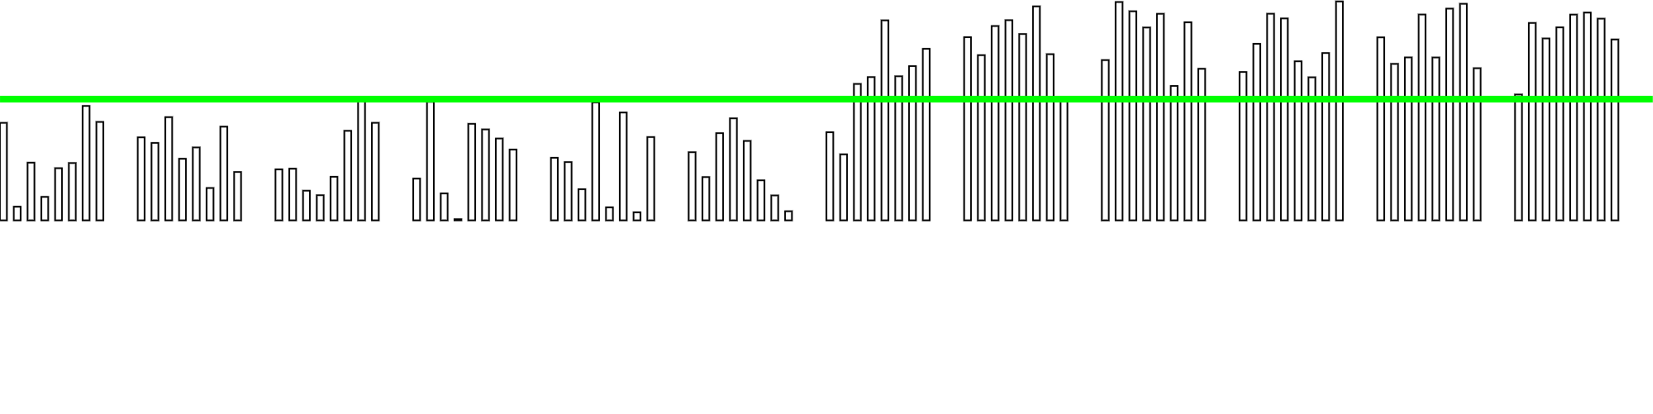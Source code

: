 <?xml version="1.0"?>
<!DOCTYPE ipe SYSTEM "ipe.dtd">
<ipe version="70212" creator="Ipe 7.2.12">
<info created="D:20191006124411" modified="D:20191006124411"/>
<bitmap id="1" width="2000" height="500" BitsPerComponent="8" ColorSpace="DeviceRGB" Filter="FlateDecode" length="12880" encoding="base64">
eNrt3V/ov+89B/BvisIJNZLyp6G1llniQNJMSG014hulOaAdIGtKJkUomZQ14WBxYCn6Equt
hDZLcsDBTGstrFASK05GUbp97JNvn+/u932//32u6/3683h0H/20y/t7Xff9vK7r+dt+v2UB
AAAAgCLed4wpAgAAAACe+5Fdz549M0W0dff+P9lligAAAACA5/brRH07nd337a85RN8OAAAA
AHyS+9rwF1aePn2qb6e5+7797lvY+nBMUfwV/NVdpggAAACAR7RVG+rbQd9eYwX9E4EAAAAA
mEPfDlv07WVW8PtXrCAAAADAif7gGFP0nL4dtujbrSAAAAAA/h2g587V+q/r20FbawUBAAAA
uC9SvuUQHfLBuVr/dX07aGutIAAAAAA6ZHMF19PWRvOmXeu8soIAAAAA19Mhmyu4nrY2Zl6d
/s8Ks4IAAAAA19Mhmyu4nrY2Zl69fWUrr6wgAAAAwPV0yOPm6u6v/NYuU0oZ2toCeWUFAQAA
AK6kbx83V/f91Q5TShna2hp5ZQUBAAAArqFvHzdXz/ur71rRX1GMtrZMXlnBvN/gV+8yRQAA
ADCBvn3cXM3pr37vGAs3068fU/UPrq2VV0T4Bv0vqgAAAOC29O3j5mpOf7VfsFjBye5fhi0H
X4YatLVnzdXbdxXOK073O8dsreBfrFhBAAAAmEbfPm6uZvbt33aIFZzv/mX43kP07Tycq9H/
PWR9e40d5/S/l2oFAQAAIM6Nfv3X9e3Xz9XMvt0KBnHBy1CDru+CuXrTir6dT5r27zjECgIA
AEDwG/36r2trr58rfXtD+vahb7u5yp5XWEEAAABwo+eyudK3N6RvH/q2m6vseYUVBAAAADd6
LpsrfXtDF7wMr9uVZQV1fdHmSltrxzk61K8cYxUAAABg9I3eXJ0+V/r2hi5+GU7/tyLGpK2N
Nlf6djvOiUNtKfy/xwEAALj4Rv+bu0xR/BV8066b3Og707dz1MUvw7tXcq2gtjbaXOnb7Tgn
DvUDh+jbAQAAtm70O0yRFVy0tSPnSt/e0KNXYfr2qtmub+fmK9j23zcBAABw5Y3+u1fcnXOt
4NtXtLU30bZv/+djvBsjXgZ9e/lsD5UMVrDhjqNvBwAACHijJ/sK6tvHzVWZFfTP+D13rvTt
dpx02d55Bd93TNUdR98OAAAQ8EZP9hXUt4+bq2J9++cdopMZ9zLo22V7vbyKnO3R/p3F+nYA
AICeN3qyr6C+fdxcFevbdTKD5krfLtsjJIO+/TWH6NsBAABwd7aCQ2/0nenbT/8DtqVvt+Mk
zXZ9e7RvUN8OAADQ80bP6X5yV+G2tgx9++l/wLb07XacIHOlb8++D+rbAQAAet7oOffufPo/
IVbfHnMFT58rfXtD+nY7TpC50rdn3wf17QAAAD1v9Jx7d/7plfJtbbEVPH2uLms/XrftVm2t
TmboXOnb7c4Rsl3fPjpFX7JtdEmubwcAAEh0o2fcjV7f3nAF74faom+PT99uxwkyV/r2UPvg
hGzXtwMAANS40TPuRq9vb7iCz4d694tu29bqZIbOlb7d7hwh2/Xtc1L0Yy+aU5Lr2wEAABLd
6Bl3o9e3N1zBmG2tTmboXOnb7c4Rsl3fHi1F9e0AAAA9b/SMu9Hr2xuuoL49O327HSfIXOnb
Q+2D+nYAAAA3em5+o9e3N1xBfXt2+nY7TpC50reH2gf17QAAAG703PxGr29vuIL69uz07Xac
IHOlbw+1D+rbAQAA3Oi5+Y1e395wBfXt2enb7ThB5krfHmof1LcDAAC40XPzG/1ld+dXbSvc
9VVaQX17avp2O06QudK3j5urmMmgbwcAAKhxo2fcjf7iu/MWfXuWFdS356Vvt+MEmSt9+7i5
ipkM+nYAAIAaN3rG3eivuTt/4EXlu756KzhuqAvoZIbOlb7d7jxirvTt4+YqZjLo2wEAAGrc
6Gv4+DE3udGXaWvL0Lef/qva0rfbcYLMlb593FzFTAZ9OwAAQI0bfaW52nGTG72+PRp9++m/
qi19e6gd5+5XfcWuwnOlbx83VzGTQd8OAABQ40Zfaa4+8xB9u9fDCupkhs6Vvn30rxr991Jj
zpW+fehcvXVX9m1CtgMAANzwRm+uht7o9e2h6NtP/1Vt6dtD7TjPf9VfrejbnRmunKuz/j5O
mb79z46xCwAAAIXp26PNlb49O3376b+qLX17qB2n86/St0+Yq7eslO/b9/9GgzMDAABQm749
2lzp27PTt5/+q9rSt4facfTtQ19R2d52qK89xJkBAAAoT98eba707dnp20//VW3p20PtOPr2
oa+obDeUMwMAANCKvj3aXLk7Z6dvP/1XtaVvD7Xj6NuHvqKy3VDODAAAQCv69mhz5e6cnb79
9F/Vlr491I6jbx/6isp2QzkzAAAArejbo82Vu3N2+vbTf1WZZPj0Xb7B4DuOvn3oKyrbDeXM
AAAAtKJvjzZX7s7Z6dtP/1WVkmGHbzD4jqNvH/qKynZDOTMAAACt6NujzZW7c3b69tN/VbFk
+M8V32CKHUffPvQVle2GcmYAAABa0bdHmyt35+z07af/qrbJoG8PtePo24e+orLdUM4MAABA
K/r2aHPl7pydvv30X9U2GfTtoXYcffvQV1S2G8qZAQAAaEXfHm2u3J2z07ef/qvaJoO+PdSO
o28f+orKdkM5MwAAAK2E7Rk+d1fhuXJ3zk7ffvqvapui+vZoO46+fdwrKtsN5cwAAAC0Erln
2FF4rtyds9O3n/6r2qaovj3gjqNvH/SKynZDOTMAAACtBO8Z/mVF++HuHJy+/fRf1TZF9e0x
d5yGv0rf3i3b5RUAAICeoduvcnfOTt9++q9qm6L6djtOnx1HthvKmQEAAGhF+xHtV7k7Z6dv
P/1XtU1Rfbsdp8+OI9sN5cwAAAC0ov2I9qvcnbPTt5/+q9qmaJlv8Mt3ZWlr7ThDX1HZbihn
BgAAoBXtR7RfVeYa/ku7Cn9T+vbTf1XbFC3TX+3/i6317XYc2a5vj5NXAAAAeoYCv+oPj6l9
Dd9R+JvSt5/+q9qmaLG+/a9XcrW1+vahr6hsN1SQvAIAANAzFPhV91fLLR2u4T+0opOp2n7o
27OvYMy33Y4z9Ffp27tlu74dAABAz5D6V91fLb/5ENfwqvTtp/+qtimqb7fjBPlVsr1btuvb
AQAA9Aypf5VreKgVnEPffvqvapui+vaGO86P73qUufrFY2S7bNe3AwAA1OgZ2v4q1/BQKziH
vv30X9U2RfXtDXecCf9u2Zj/BDPZbqggeQUAAFCpZ2j7q1zDQ63gHPr2039V2xTVtzfcce6H
+tmVR38ZfvgQ2S7b5RUAAEClnqHtr3IND7WCF3jXMdqPa35V2xTVtzfccWR7djb67HkFAABQ
qWdo+6tcw0Ot4AVi/vMZ9O3ZU1Tf3nDHke3Z2eiz5xUAAEClnqHtr3IND7WCF7j/A77+EO3H
9b+qbYrOeRletutR/uz69lBzJduHstGH2nEAAADC0rcP/VWu4aFW8ALaj6Fz1TZFp70MOx7l
z65vDzVXsn0oG32oHQcAACAsffvQX+UaHmoFL6D9GDpXbVN05svwkRV9+01+lWzPzkYfascB
AAAIS98+9Fe5hodawQtoP4bOVdsULfMNtu3bv/MY2V6PjT7UjgMAABCWvn3or3IND7WCF9B+
DJ2rtimqb6+R7Q3/Tcr6dttEkB0HAAAgrDl35/84JsWN3t156FAxaT+GzlXbFNW318j23z5E
tldlow+14wAAAIQ1s5PZUr6TcQ0PsoIX0H4Mnau2Kapvl+2yPR0vQ6gdBwAAIKyZncxnHKKT
MVRk2o+hc9U2RfXtsl22p+NlCLXjAAAAhKWTGTpXruGhVvAC2o+hc9U2RfXtsr3PUG87JsuX
7mUIteMAAACEpZMZOleu4aFW8ALaj6Fz9epdWToZfbtsN9TyqP9u2Zi8DKF2HAAAgLB0MkPn
yjU81ApeQPsxYa5O/zc7lElRfbts7zbUmw/RtxsKAACgHp3M0LlyDQ+1ghfQfkyYq/ev5Opk
9O2y3VCPO1RMVjDUjgMAABCWTmboXLmGh1rBC2g/Qs1VmRTVt8t2Q+nbDQUAAFCSTmboXLmG
h1rBC2g/Qs3VHF+0yzco22W7vt0KLvp2AACAx+sZYt5SY86Va3ioFbyA9iPUXM1x7j9VXt8u
2w216NutYPhsBwAACNszxLylxpwr1/BQK3gB7UeouZrj/lf9/YpvULZLBn27Fcyb7QAAAGF7
hpi31Jhz5RoeagUvoP0INVdz+AZlu5dB324F62U7AABA2J4h5i015ly5hodawQtoP0LN1Ry+
QdnuZdC3W8F62Q4AABC5Z/jWbYXbWnfn7Ct4Ae1HqLmawzcYaq5ke8OhYrKC2bMdAADgMq/d
9YjXpS36dnfnRd+ub8/cybT9Bt92jGyXDPp2K5g32wEAAK65D2553OvS77+ofFvr7px9BS+g
/Qg1VzNTtO3L4O+lehkWfbtkqJjtAAAA19wH37OirdXJWMELaD9CzdXMFG37Mrz5ENkuGWYO
Ffl8ZQXzZjsAAID7oE7GCt6c9iPUXElRySDbF32785UdBwAAwH1QJ2OoACt4Ae1HqLmSopJB
ti/6ducrOw4AAID7oE7GUAFW8ALaj1BzJUUlg2xf9O3OV3YcAAAA90GdjKECrOAFtB+h5kqK
SgbZvujbna/sOAAAAO6DOhlDBVjBC2g/Qs2VFJUMsn3Rtztf2XEAAAAu9bZjXOJ0MlZwKO1H
qLmaw+cs2027vt0K1st2AACA5xeTLS5xOhkrOOcb1H4Emas5fM6y3bTr261gvWwHAAB4fjF5
8yEucToZKzjtG2y4gv99TOFOxucs2027vt0K1st2AAAAlzidjBX0Dd52qB2FOxmfs2w37fp2
K1gv2wEAAFzidDJW0Dd426E+9RB9u89ZtlvBoUPFZAWzZzsAAIBLnE7GCvoGDTWfaZftpl3f
bgXrZTsAAIBLnE7GCvoGDTWfaZftpl3fbgXrZTsAAIBLnE7GCvoGDTWfaZftpl3fbgXrZTsA
AIBLnE7GCvoGDTWfaZftpl3fbgXrZTsAAIBLnE7GCvoGDTWfaZftpl3fbgXrZTsAAIBLnE7G
CvoGDTWfaZftpl3fbgXrZTsAAIBLnE7GCvoGDTWfaZftpl3fbgXrZTsAAIBLnE7GCvoGDTWf
aZftpl3fbgXrZTsAAIBLnE7GCvoGDTWfaZftpr183/49x1jBetkOAADgEqeTsYK+QUPNZ9pl
u2kv37ff/6otVrBktgMAALjE6WSsoG/QUPOZdtlu2pv07b9xiBWsmu3/98PufprH4/F4PB6P
x+PxeDwej8fj8Xg8Ho/H4/F4PB6Px+PxeDwej8fj8Xg8Ho/H4/F4PB6Px+PxeDwej8fj8Xg8
Ho/H4/F4PB6Px+PxeDwej8fj8Xg8Ho/H4/F4PB6Px+PxeDwej8fj8Xg8Ho/H4/F4PB6Px+Px
eDwej8fj8Xg8Ho/H4/F4PB6Px+PxeDwej8fj8Xg8Ho/H4/F4PB6Px+PxeDwej8fz/88CwCc8
ffr0yZMnz549+6S/fvdX7v763f+16h/8+R/wvStPPsG7wcXv1Rcf4r2CMvvg1udcfqiZu7Np
DzKUb7DbUHOYdtlu2mW7FayX7QAE351jnvrAewX2QZ2MTkYn4xvUyVzJtMt20y7brWC9bAcg
+O4c89QH3iuwD+pkdDI6Gd+gTuZKpl22m3bZbgXrZTun+7pdVhB69gw16EXxXgEucToZQ+lk
DDWfaZftpl22W8F62c65++AWKwg9e4Ya9KJ4rwCXOJ2MoXQyhrpVz2DaZbsVlO1WcNG3t3S/
gn+6YgWhc89Qg14U7xXgEqeTMZROxlC36hlMu2y3grLdCi769pasIOgZqv7B9aJ4rwCXOJ2M
oXQyhorfM1hB2W4o2W6o+NnOuH0Q6NAz1KAXxXsFuMTpZAylkzFU/J7BCsp2Q8l2Q8XPdsbt
g0CHnqEGvSjeK8AlTidjKJ2MoeL3DFZQthtKthsqfrYzbh8EOvQMNehF8V4BLnE6GUPpZAwV
v2ewgrLdULLdUPGznXH7INChZ6hBL4r3CnCJ08kYSidjqPg9gxWU7YaS7YaKn+2M2weBDj1D
DXpR8r5XL91ldwb3QZ2MoXQyhop8ozftst20y3YrWC/bGbcPAh16hhr07eR9r57ssjuD+6BO
xlA6GUNFvtGbdtlu2mW7FayX7YzbB4EOPUMN+nbyvlf3Q310xe4M7oM6GUPpZAwV/0Zv2mW7
aZftVrBetjNuHwQ69Aw16NvJ+17ZncF9UCdjBXUyhsrbyZh22W7aZbsVrJftuNEDwXfnmKc+
CPJe2Z3BfVAnYwV1MobK28mYdtlu2mW7FayX7bjRj/BHx5giyvQMNejbyfte2Z3BfVAnYwV1
MobK28mYdtlu2mW7FayX7bjRj5sr//Y6OvQMNejbyfte2Z3BfVAnYwV1MobK28mYdtlu2mW7
FayX7bjRj5urbzrEXFGsZ6hB307e98ruHC1FX7mtcIp23gd1MjoZnYxvUCcz8yRjBWW7oWS7
odwHK7GC5go9Q9U/uL6dvO+VHSdgim7Rt5fcB3UyOhmdjG9QJzPzJGMFZbuhZLuh3AcrsYLm
Cj1D1T+4vp2875UdJ2aKfvBF5VO08z6ok9HJ6GR8gzqZmScZKyjbDSXbDeU+WIkVNFfoGar+
wfXt5H2v7DhSFPdBnYwV1MkYKm8nY9plu2mX7VawXrYzdB986y5zBZqiIPTt5H2v7DhSFPdB
nYwV1MkYKm8nY9plu2mX7VawXrbfeec2t9TrX4Yd5goK9Azv2JXlbde3k/e9suNkT1Gyr6BO
Riejk/EN6mTm9wxWULYbSrYbKvh9cKcQdkt9lJfhLSv6dq8TxXqG7Cka8yz6oWO8sd4rO06B
FKXGPqiT0cnoZHyDOpnJPYOhZLuhZLuhlth9+xtW3FKrZnvMuYLsPcMbV3K97ZHPoj3/V0I1
6NulaJA7Du6DOhlD6WQMtejbDSXbDSXbDTU33t1Sg+yDbecK+vQMMUU+i77iEH2798qOUyZF
6bYP6mR0MjoZ36BOxrTLdtMu262gvp1K2R5zrqBPzxBTmbMoDd8rO072FKXbPqiT0cnoZHyD
OhnTLttNu2y3gvp2KmV7zLkK2xR9wy4fhZ5h0bf3+1VEW0F9e/YUpds+qJPRyehkfIM6GdMu
2027bLeC+nYqZXvMuYrcFPlnR+sZFn27vp3AK6hvz56idNsHdTI6GZ2Mb1AnY9plu2mX7VZQ
306lbI85V8Gboveu6Pr0DFXf9uxnURq+V/r27ClKt31QJ6OT0cn4BnUypl22m3bZbgX17VTK
9phz1bkpolvP4G0f+qvecYyXvN57pW/PnqJ02wd1MjoZnYxvUCdj2mW7aZftVlDfTqVsjzlX
nZsiuvUM3vYJZ9Etur6S75W+PXuK0m0f1MnoZHQyvkGdjGmX7aZdtltBfTuVsj3mXHVuihi6
gq/fVTvbC7ztF0/7Gw/R9VV9r/TtoejbG66gTkYno5PxDepkgvcMhpLthpLthrpJvLulBtkH
285V56aI0St41r/xVt/e8CxK9vdK3x6Kb3Cojx/jPqiTsYI6GUPp2w0l2w0l2w216Nvz0Ld3
az/07WW6vnet6NudRSnzXunbQ/ENTjhfbXmUt90lTidjKJ2Moer1DIaS7YaS7Ya6Sby7pQbZ
B9vOVeemiG4nGW97tBUk+3ulbx+6gl+4yzd4k/PVZx6ib9fJWEGdjKGSnttNu2w37bLdCpbs
ZNxS4+yDbedKA0mfk4y3PdoKkv290rePXsHR/1QuQr3tLnE6GUPpZAxVr2cwlGw3lGw31E3i
3S01yD7oPqiBpPxJxtsebQXJ/l7p2yes4D+s+Aarnq9c4nQyhtLJGKpez2Ao2W4o2W6om8S7
W2qQfdB9UANJ+ZOMtz3aCpL9vdK3+wadRfXtOhkrqJMxVN5zu2mX7aZdtlvBkp2MW2qcfdB9
sGFTRLeTjLdd1+cbXLL17X95jBX0DZY5X7nE6WQMpZMxVL2ewVCy3VCy3VA3iffsTVGZfXBO
tr9iV5b7YNsGkuwnGW+7rs83uGTr2++H2lL4vfINZj+Lug/qZAylkzFU/HO7aZftpl22W8GS
nYy+Pc4+OC3bz/p3n8W8D7ZtIMl+kvG2R1vBX9tlH4z/Xk1rIL/qEH17ijtO27Oo+6BOxlA6
GUPFP7ebdtlu2mW7FSzZyejb4+yDM7P9Qyv69hQrSPaTjLc95gpusQ/Gf69iNpBStNtcxTyL
ug/qZAylkzFU/HO7aZftpl22W8GSnYy+Pc4+qP3QQFL+JONtj7mC37diH7TjBD+3l/kGyf62
62R0MjoZnYxOJnjPYCjZbijZbqibxHv2pqjMPqj90EBS/iTjbbeCvsFF3y5FH/i5Xb7B+G+7
TkYno5PRyehkgvcMhpLthpLthrpJvOsZguyD2g8NJOVPMt52K+gbXPTtUnQ1lH+mU963XSej
k9HJ6GR0MsF7BkPJdkPJdkPdJN71DEH2wZjZ/rFjNJBoirztVpBbvVf69hrf4I+t+AazvO06
GZ2MTkYno5MJ3jMYSrYbSrYb6ibxrmcIsg9GzvYtGkg0Rd52K8gN3yt9u2/QWVTf7txuBXUy
hsq745h22W7aZbsVLHmbcMeJsw9GzvaXHKKBRFPkbbeC3Pa90rf7Bp1F9e3O7VZQJ2OovDuO
aZftpl22W8GStwl3nDj7oLuzBhJvu7fdCnb+Bss0kFLUNxjhLOo+6NxuKJ2MoeLvOKZdtpt2
2W4FS94m3HHi7IPuzhpIvO3edivY+Rss00BKUd9ghLOo+6Bzu6F0MoaKv+OYdtlu2mW7FSx5
m3DHibMPujtrIPG2e9utYOdvsEwDKUV9gxHOou6Dzu2G0skYKv6OY9plu2mX7Vaw5G3CHSfO
PujufLofPKZqA4mmKMhcWUGCvFf6dt+gs6i+3bndCupkDJV3xzHtst20y3YrWPI24Y4TZx90
dz43r7Y8Sorq2zVFfZoieWUfzPte6dt9g86i+nbndiuokzFU3h3HtMt20y7brWDJ24Q7Tpx9
0N353Lz65UP07cj2Gm97zBX8n2N8epPfK327FHUW1bc7t1tBnYyh8u44pl22m3bZbgVL3ibc
ceLsg+7OodoPfbumqE9TJK/OHWqHT2/ye6Vvl6LOovp253YrqJMxVN4dx7TLdtMu261gyduE
O06cfdDdOVT7oW/XFPVpiuTVuUN9yiGS4Sbvlb5dijqL6tud262gTsZQeXcc0y7bTbtst4Il
bxPuOHH2QXfnUO2Hvl1T1KcpklfZs73ze6Vvl6LOovp253YrqJMxVN4dx7TLdtMu261gyduE
O06cfdDdOVT7oVXTFPVpiuRV9mzv/F617dvv/v++atut9kF9e6izqPugc7uhdDKGir/jmHbZ
btpluxUseZtwx4mzD2ogQ7UfWrWGXZ++XV4lzfbO71Xnvn3n3yOgb3cWdR90bjeUTsZQKXYc
0y7bTbtst4IlbxPuOHH2QQ1kqPZDq9aw69O3y6uk2d75vWret9/9hg+86Lb7oL491Fn0/ce4
edkHDaWTMdSibzeUbJftsl22j4l3d5wg+6AGMlT7oVVr2PXp2+VV0mzv/F7p20Ptg/r2gGfR
HW5e9kFD6WQMtejbDSXbZbtsl+1j4t0dJ8g+qIHM3jOQvevTt8urpNne+b3St4faB/XtAc+i
rz7Ezcs+aCidjKGC7DimXbabdtluBUveJtxx4uyDGsjsPQPZuz59u7xKmu2d3yt9e6h9UN+u
k9HJ2Ad1MjoZnYxsl+2yXbabdrcJd5w4+6AGMnvPQPauT98ur5Jm+78fU/i90reH2gf17ToZ
nYx9UCejk9HJyHbZLttlu2l3m3DHibMPaiCz9wyEoinK/rY7t587V2f9U5rLvFf69lD7oL5d
J6OTsQ/qZHQyOhnZLttlu2w37W4T7jhx9sHO2f6yXVl6BkLRFGV/253bz52rzzpE336TE3LM
c7sUdRY1lHO7oXQyhoq245h22W7aZbsVLHmbcMeJsw82z/az/puZ+nY0Rel60bZnUSs49Ffp
20Ptg/p2nYxOxj6ok9HJ6GRku2yX7bLdtLtNuOPE2Qdl+0dW9O1oisr0om3PolZw6K/St4fa
B/XtOhmdjH1QJ6OT0cnIdtku22W7aXebcMeJsw/K9lApqm/PTlOU/W13bm+4ghN25zkn5Jjn
dinqLGoo53ZD6WQMFW3HMe2y3bTLditY8jYx+ld9+Bh3HNmub6fP215mruRVgbn6km2JUlTf
Hmof1LfrZHQy9kG3CZ2MTka2y3bZLttNu9vEnFvqlhu+7d++TbZL0UXfnp+mKPvb7tw+Ya6G
7s769mjndimaneuSbDftOhkrWG/HMe2y3bTLditY8jYx55b68kNu/raf1TPI9m4pqm/PTlOU
/W13bp8zV3/3onQpqm8PtQ/q23UyOhn7oNuETkYnI9tlu2yX7abdbaL5LfV3XyTbpWjwFURT
FGSu5FXDuYr5XunbQ62gvl0no5OxD7pN6GR0MrJdtst22W7a3SbcUmW7FE3UQKIpCjJX8qrh
XMV8r/TtoVZQ366T0cnYB90mdDI6Gdku22W7bDftbhNuqbJdiiZqINEUBZkredVwrmK+V/r2
UCuob9fJ6GTsg24TOhmdjGyX7bJdtpt2twm3VNkuRRM1kGiKgsyVvGo4VzHfK317qBXUt+tk
dDL2QbcJnYxORrbLdtku202720SBW+rdUD+/S7b7Bss0kGiKgsyVvGo4VzHfK317qBXUt+tk
dDL2QbcJnYxORrbLdtku202720SNvv3JLtnuGyzTQF7gX49Z/0devqtwh6xvl1eyXd9e+Nwu
RbNzXZLtpl0nYwXr7TimXbabdtluBUveJsr07XdD/eiKbPcNFmsgL/4Gt+z8Abfo2+s1RfJK
tudNUX17qBXUt+tkdDL2QbcJnYxORrbLdtku202720Slvl22y3Z9+9Zcfc4h+3/AD6+U75D1
7fJKtuvbC5/bpWh2rkuy3bTrZKxgvR3HtMt20y7brWDJ24S+XbZL0UQNZMxsj0lTlP1tl+3R
5irme6Vv73a+6sx1Sbabdp2MFay345h22W7aZbsVLHmb0LfLdin6iHP1pdsKZ3tMmqJovahs
zz5XMd8rfXu381Vnrkuy3bTrZKxgvR3HtMt20y7brWDJ24S+XbZL0cedq7P+Sek1sj0mTVG0
XlS2Z5+rmO+Vvr3b+aoz1yXZbtp1Mlaw3o5j2mW7aZftVrDkbULfLtul6KPP1d++qHy2x6Qp
itaLyvbscxXzvdK3dztfdea6JNtNu07GCtbbcUy7bDftst0KlrxN6NtluxRN1F/FzPaYNEXR
elHZnn2uYr5X+vZu56vOXJdku2nXyVjBejuOaZftpl22W8GStwl9u2yXoon6q5jZHpOmKFov
Ktuzz1XM90rf3u181Znrkmw37ToZK1hvxzHtst20y3YrWPI2oW+X7VI0UX8VM9vn+LdjZHvw
XlS2Z5+rmO+Vvr3b+aoz1yXZbtp1Mlaw3o5j2mW7aZftVrDkbULfLtulaKL+Kma2zzyLbpHt
8XtR2Z59rmK+V/r203/Va3dJ0fhcl2S7adfJWMGqdxzTLtutoGy3gou+PdgtVbbL9rzvVY1s
n3kW/exDZHuKXlS2Z5+rmO+Vvv3cafd3LfNyXZLtpl0nYwWr3nFMu2y3grLdCi769mC3VNku
2/O+VzWy3Vk02lx9/i55JdsXfXuwk8zMbH/PihTNwnVJtpt2nYwVdMexgrLdULLdUCluE/p2
2S5FE/VXMbPdWTTmXA39b7HKq4ZzNeFXTUiGmCcZ5/aAJ+SAXJdku2nXyVhBdxwrKNsNJdsN
leI2oW+X7VI0UX8VM9udRWPO1T+tyCvZHjxFJyRDzJOMc/tZQ71y11KX65JsN+06GSvojmMF
ZbuhZLuh4mf7om+X7VI0VX8VM9udRRvOlbxqOFcTftWEtz3mSca5/dyhdix1uS7JdtOuk7GC
zu1WULYbSrYbKn62L/p22S5FU/VXMbPdWbThXMmrhnM14VdNeNtjnmSc2y8Y6oMr+nanPtlu
BZ3bDeXcbijZbijZbqhF365vl+369vzZ7izacK7kVcO5mvCrJrztMU8yzu3Zv0H7oPfKPug2
Idud22W7bJftsl22y/aHPyz7LVW2y/a871WNbHcWbThX8qrhXE34VRPe9pgnGef27N+gfdB7
ZR90m5Dtzu2yXbbLdtku22X7wx+W/ZYq22V73veqRrY7izacK3nVcK4m/KoJb3vMk4xze/Zv
0D7ovbIPuk3Idud22S7bZbtsl+2y/eEPy35Lle2yPe97VSPbnUUbzpW8ajhXE37VhLc95knG
uT37N2gf9F7ZB90mZLtzu2yX7bJdtst22f7wh2W/pcp22Z73vaqR7c6iDedKXjWcqwm/asLb
HvMk49ye/Ru0D3qv7INuE7LduV22y3bZLttlu2x/+MOy31Jlu2zP+17VyHZn0YZzJa8aztWE
XzXhbY95knFuz/4N2ge9V/ZBtwnZ7twu22W7bJftsl22P/xh2W+psl22nzLUz+yS7c6i5kpe
matF336jk4xze/Zv0D7ovbIP6mRku3O7bJftsl22y3bZ/vCHZb+lynbZfvpQW2S7s6i5klfm
an+ofzzmJnOlb7fRR/gG7YPeK/ugTka2O7fLdtku22W7bJftD39Y9luqbJftpw/1Eyuy3VnU
XMkrc3X6UEP/ruWEtz3mSca5Pfs3aB/0XtkHdTKy3bldtst22S7bZbtsf/jDst9SZbtsl+23
zfY/OcZZtN65XV61nasvOETf7tze/BvUyXiv7IPO7bLduV22y3bZLttlu2x/+MOy31Jlu2yX
7RGyfYezaL1zu7wyV0HmSt9uS43wDepkvFey3bldtju3y3bZLttlu2yX7Q9/WPZbqmyX7bI9
QrZ//SH69qrndnllroLMlb7dlhrhG9TJeK9ku3O7bHdul+2yXbbLdtku2x/+sOy3VNku22V7
umxvexYtc26XV+YqaTLEPMk4t2f/BnUy3ivZ7twu253bZbtsl+2yXbbL9oc/LPstVbbLdtme
LtvbnkUrnds/bZtsl+2Lvt25vdM3qJPxXsl253bZ7twu22W7bJftsl22P/xh2W+psl22y/Z0
2d72LFrs3L5Ftsv2Rd/u3N7pG9TJeK9ku3O7bHdul+2yXbbLdtku2x/+sOy3VNku22V7xmz/
mm2yPdG5/b9eJNtl++S50rfbUo8O9VPHLEk4X8l20+7cbgWd262gbDeUbDdU/Gxf9O2y3Tco
2283V2f9t6Nle/Zzu2yX7SPmSt9uSx2x48TkfCXbTbtzuxV0breCst1Qst1Q8bN9Cdm3f+Mu
2S7bZXulbP/zF8n2wud2HbJsHzFX+nZb6olDHfxvtuvbDSXbDSXbDeXcbijZLttlu2wfEe/R
bqlPdsl22S7bZbtsz3hu1yHL9hFzpW8XyEl3Z52MbHdulwym3bndtMt20y7brWDJbF8C9+1/
vCLbZbtsl+2yPe+5XYcs20fMlb5dICfdnXUyst25XTKYdud20y7bTbtst4Ils30J3LfLdtku
22W7bK90btchy/YRc6VvF8hJd2edjGx3bpcMpt253bTLdtMu261gyWxf9O2y3Tco262gc7u+
XbannSt9u0BOujvrZGS7c7tkMO3O7aZdtpt22W4FS2b7om+X7b5B2W4Fndv17bI97Vzp2wVy
0t1ZJyPbndslg2l3bjftst20y3YrWDLbF327bPcNynYr6Nyub5ftaedK3y6Qk+7OOhnZ7twu
GUy7c7tpl+2mXbZbwZLZvujbZbtvULZbQed2fbtsTztX+naBnHR31snIdud2yWDandtNu2w3
7bLdCpbM9kXfLtt9g7LdCjq369tle9q50rcL5KS7s05Gtju3SwbT7txu2mW7aZftVrBkti/6
dtnuG5TtVtC5Xd8u29POlb5dICfdnXUyst25XTKYdud20y7bTbtst4Ils33Rt8t236Bst4LO
7fp22Z52rvTtAjnp7qyTke3O7ZLBtDu3m3bZbtpluxUsme2Lvl22+wZluxV0bte3y/a0c6Vv
F8hJd2edjGx3bpcMpt253bTLdtMu261gyWxfzuzb7/7Kl+2ygrLdULLdUM7t+nbZftlQf3PM
Tb5B2W53DsIKynbT7txuBZ3braBsN5RsN1T8bF/O79uf7LKCst1Qst1Qzu36dtl+zVBbbvUN
yna7cxBWULabdud2K+jcbgVlu6Fku6HiZ/tyUd9+939d/1fOrKBsN5RsN5Rzu75dtl8/1MH/
AZ2+XYoW2511MrLduV0ymHbndtMu2027bLeCJbN9ubRvt4Ky3VCy3VDO7fp22d7hG5Ttducg
rKBsN+3O7VbQud0KynZDyXZDxc/2Rd8u262gbLeCzu36dtnuG3zUFJXtdmedjHO7bJcMst25
XbbLdtku2027vt20y3YrKNutoHN7nLddtsv2IN+gbG841Dt3yXZDyXbndtnuzCDbZbtsl+2y
Xbbvx7tpl+1WULZbQed2fbts7zDUR4+R7YZ6PtQW2W4o2e7cLtud22W7bJftsl22y3Z9u2w3
7bLdtDu369tlu2/wfqgdst1Qz4d6w4psN5Rsd26X7c7tsl22y3bZLttlu75dtpt22W7andv1
7bLdN/hwqJceItsNJdsNJdsNJdsNJdtlu2yX7bJdtuvbZbtsl+2yXbbr22W7b1C2m3bZbgVl
uxWU7YaS7YaS7YaS7YZa9O2Gku2yXbbL9h7n9rZ5Jdtlu2yX7ToZ2S7bZbtsl+2yXbabdtlu
2ptk+6Jvl+1WULZbQed2fbtsN5RsN5RsN5RsN5RsN5Rsl+2yXbbLdtn+SPFu2mW7FZTtVtC5
Xd8u2w0l2w0l2w0l2w0l2w0l22W7bJftsl22Xx/vpl22W0HZbgWd2/Xtst1Qst1Qst1Qst1Q
st1Qsl22y3bZLttl+/XxbtpluxWU7VbQuV3fLtsNJdsNJdsNJdsNJdsNJdtlu2yX7bJdtl8f
76ZdtltB2W4FndtHz9VX7pLtsl22y3bZrpOR7aZdtpt22W4FZbsVlO1WsEbf/mzl6B9w/R85
+gc8+B/ZmauGv2pmtlvBIL9qZrZbwQi/aua5PeZcbZHtsl22y3bZnjfbndtlu2yX7bJdtst2
2S7bZbtsP6UA2ZqrHVtzteURO5kCv2patlvBOL9qWrZbwSC/6ubBbgVluxWU7VZQtltB2W4F
Zbv3SrZ7r2S7XyXbZfvQdd9ycK6e7jpr/Mv+I4V/1Zxst4KhftVtv3ErOP9XRVh0KyjbraBs
t4Ky3QrKdu+VbPdeyXbvlWz3q2S7bAcAAAAAAAAAAAAAAAAAAAAAAAAAAAAAAAAAAAAAAAAA
AAAAAAAAAAAAAAAAAAAAAAAAAAAAAAAAAAAAAAAAAAAAAAAAAAAAAAAAAAAAAAAAAAAAAAAA
AAAAAAAAAAAAAAAAAAAAAAAAAAAAAAAAAAAAAAAAAAAAAAAAAAAAAAAAAAAAAAAAAAAAAAAA
AAAAAAAAAAAAAAAAAAAAAAAAAAAAAAAAAAAAAAAAAAAAAAAAAAAAAAAAAAAAAAAAAAAAAAAA
AAAAAAAAAAAAAAAAAAAAAAAAAAAAAAAAAAAAAAAAAAAAAAAAAAAAAAAAAAAAAAAAAAAAAAAA
AAAAAAAAAAAAAAAAAAAAAAAAAAAAAAAAAAAAAAAAAAAAAAAAAAAAAAAAAAAAAAAAAAAAAAAA
AAAAAAAAAAAAAAAAAAAAAAAAAAAAAAAAAAAAAAAAAAAAAAAAAAAAAAAAAAAAAAAAAAAAAAAA
AAAAAAAAAAAAAAAAAAAAAAAAAAAAAAAAAAAAAAAAAAAAAAAAAAAAAAAAAAAAAAAAAAAAAAAA
AAAAAAAAAAAAAAAAAAAAAAAAAAAAAAAAAAAAAAAAAAAAAAAAAAAAAAAAAAAAAAAAAAAAAAAA
AAAAAAAAAAAAAAAAAAAAAAAAAAAAAAAAAAAAAAAAAAAAAAAAAAAAAAAAAAAAAAAAAAAAAAAA
AAAAAAAAAAAAAAAAAAAAAAAAAAAAAAAAAAAAAAAAAAAAAAAAAAAAAAAAAAAAAAAAAAAAAAAA
AAAAAAAAAAAAAAAAAAAAAAAAAAAAAAAAAAAAAAAAAAAAAAAAAAAAAAAAAAAAAAAAAAAAAAAA
AAAAAAAAAAAAAAAAAAAAAAAAAAAAAAAAAAAAAAAAAAAAAAAAAAAAAAAAAAAAAAAAAAAAAAAA
AAAAAAAAAAAAAAAAAAAAAAAAAAAAAAAAAAAAAAAAAAAAAAAAAAAAAAAAAAAAAAAAAAAAAAAA
AAAAAAAAAAAAAAAAAAAAAAAAAAAAAAAAAAAAAAAAAAAAAAAAAAAAAAAAAAAAAAAAAAAAAAAA
AAAAAAAAAAAAAAAAAAAAAAAAAAAAAAAAAAAAAAAAAAAAAAAAAAAAAAAAAAAAAAAAAAAAAAAA
AAAAAAAAAAAAAAAAAAAAAAAAAAAAAAAAAAAAAAAAAAAAAAAAAAAAAAAAAAAAAAAAAAAAAAAA
AAAAAAAAAAAAAAAAAAAAAAAAAAAAAAAAAAAAAAAAAAAAAAAAAAAAAAAAAAAAAAAAAAAAAAAA
AAAAAAAAAAAAAAAAAAAAAAAAAAAAAAAAAAAAAAAAAAAAAAAAAAAAAAAAAAAAAAAAAAAAAAAA
AAAAAAAAAAAAAAAAAAAAAAAAAAAAAAAAAAAAAAAAAAAAAAAAAAAAAAAAAAAAAAAAAAAAAAAA
AAAAAAAAAAAAAAAAAAAAAAAAAAAAAAAAAAAAAAAAAAAAAAAAAAAAAAAAAAAAAAAAAAAAAAAA
AAAAAAAAAAAAAAAAAAAAAAAAAAAAAAAAAAAAAAAAAAAAAAAAAAAAAAAAAAAAAAAAAAAAAAAA
AAAAAAAAAAAAAAAAAAAAAAAAAAAAAAAAAAAAAAAAAAAAAAAAAAAAAAAAAAAAAAAAAAAAAAAA
AAAAAAAAAAAAAAAAAAAAAAAAAAAAAAAAAAAAAAAAAAAAAAAAAAAAAAAAAAAAAAAAAAAAAAAA
AAAAAAAAAAAAAAAAAAAAAAAAAAAAAAAAAAAAAAAAAAAAAAAAAAAAAAAAAAAAAAAAAAAAAAAA
AAAAAAAAAAAAAAAAAAAAAAAAAAAA0vlfE1DOsQ==
</bitmap>
<ipestyle name="basic">
<symbol name="arrow/arc(spx)">
<path stroke="sym-stroke" fill="sym-stroke" pen="sym-pen">
0 0 m
-1 0.333 l
-1 -0.333 l
h
</path>
</symbol>
<symbol name="arrow/farc(spx)">
<path stroke="sym-stroke" fill="white" pen="sym-pen">
0 0 m
-1 0.333 l
-1 -0.333 l
h
</path>
</symbol>
<symbol name="arrow/ptarc(spx)">
<path stroke="sym-stroke" fill="sym-stroke" pen="sym-pen">
0 0 m
-1 0.333 l
-0.8 0 l
-1 -0.333 l
h
</path>
</symbol>
<symbol name="arrow/fptarc(spx)">
<path stroke="sym-stroke" fill="white" pen="sym-pen">
0 0 m
-1 0.333 l
-0.8 0 l
-1 -0.333 l
h
</path>
</symbol>
<symbol name="mark/circle(sx)" transformations="translations">
<path fill="sym-stroke">
0.6 0 0 0.6 0 0 e
0.4 0 0 0.4 0 0 e
</path>
</symbol>
<symbol name="mark/disk(sx)" transformations="translations">
<path fill="sym-stroke">
0.6 0 0 0.6 0 0 e
</path>
</symbol>
<symbol name="mark/fdisk(sfx)" transformations="translations">
<group>
<path fill="sym-fill">
0.5 0 0 0.5 0 0 e
</path>
<path fill="sym-stroke" fillrule="eofill">
0.6 0 0 0.6 0 0 e
0.4 0 0 0.4 0 0 e
</path>
</group>
</symbol>
<symbol name="mark/box(sx)" transformations="translations">
<path fill="sym-stroke" fillrule="eofill">
-0.6 -0.6 m
0.6 -0.6 l
0.6 0.6 l
-0.6 0.6 l
h
-0.4 -0.4 m
0.4 -0.4 l
0.4 0.4 l
-0.4 0.4 l
h
</path>
</symbol>
<symbol name="mark/square(sx)" transformations="translations">
<path fill="sym-stroke">
-0.6 -0.6 m
0.6 -0.6 l
0.6 0.6 l
-0.6 0.6 l
h
</path>
</symbol>
<symbol name="mark/fsquare(sfx)" transformations="translations">
<group>
<path fill="sym-fill">
-0.5 -0.5 m
0.5 -0.5 l
0.5 0.5 l
-0.5 0.5 l
h
</path>
<path fill="sym-stroke" fillrule="eofill">
-0.6 -0.6 m
0.6 -0.6 l
0.6 0.6 l
-0.6 0.6 l
h
-0.4 -0.4 m
0.4 -0.4 l
0.4 0.4 l
-0.4 0.4 l
h
</path>
</group>
</symbol>
<symbol name="mark/cross(sx)" transformations="translations">
<group>
<path fill="sym-stroke">
-0.43 -0.57 m
0.57 0.43 l
0.43 0.57 l
-0.57 -0.43 l
h
</path>
<path fill="sym-stroke">
-0.43 0.57 m
0.57 -0.43 l
0.43 -0.57 l
-0.57 0.43 l
h
</path>
</group>
</symbol>
<symbol name="arrow/fnormal(spx)">
<path stroke="sym-stroke" fill="white" pen="sym-pen">
0 0 m
-1 0.333 l
-1 -0.333 l
h
</path>
</symbol>
<symbol name="arrow/pointed(spx)">
<path stroke="sym-stroke" fill="sym-stroke" pen="sym-pen">
0 0 m
-1 0.333 l
-0.8 0 l
-1 -0.333 l
h
</path>
</symbol>
<symbol name="arrow/fpointed(spx)">
<path stroke="sym-stroke" fill="white" pen="sym-pen">
0 0 m
-1 0.333 l
-0.8 0 l
-1 -0.333 l
h
</path>
</symbol>
<symbol name="arrow/linear(spx)">
<path stroke="sym-stroke" pen="sym-pen">
-1 0.333 m
0 0 l
-1 -0.333 l
</path>
</symbol>
<symbol name="arrow/fdouble(spx)">
<path stroke="sym-stroke" fill="white" pen="sym-pen">
0 0 m
-1 0.333 l
-1 -0.333 l
h
-1 0 m
-2 0.333 l
-2 -0.333 l
h
</path>
</symbol>
<symbol name="arrow/double(spx)">
<path stroke="sym-stroke" fill="sym-stroke" pen="sym-pen">
0 0 m
-1 0.333 l
-1 -0.333 l
h
-1 0 m
-2 0.333 l
-2 -0.333 l
h
</path>
</symbol>
<pen name="heavier" value="0.8"/>
<pen name="fat" value="1.2"/>
<pen name="ultrafat" value="2"/>
<symbolsize name="large" value="5"/>
<symbolsize name="small" value="2"/>
<symbolsize name="tiny" value="1.1"/>
<arrowsize name="large" value="10"/>
<arrowsize name="small" value="5"/>
<arrowsize name="tiny" value="3"/>
<color name="red" value="1 0 0"/>
<color name="green" value="0 1 0"/>
<color name="blue" value="0 0 1"/>
<color name="yellow" value="1 1 0"/>
<color name="orange" value="1 0.647 0"/>
<color name="gold" value="1 0.843 0"/>
<color name="purple" value="0.627 0.125 0.941"/>
<color name="gray" value="0.745"/>
<color name="brown" value="0.647 0.165 0.165"/>
<color name="navy" value="0 0 0.502"/>
<color name="pink" value="1 0.753 0.796"/>
<color name="seagreen" value="0.18 0.545 0.341"/>
<color name="turquoise" value="0.251 0.878 0.816"/>
<color name="violet" value="0.933 0.51 0.933"/>
<color name="darkblue" value="0 0 0.545"/>
<color name="darkcyan" value="0 0.545 0.545"/>
<color name="darkgray" value="0.663"/>
<color name="darkgreen" value="0 0.392 0"/>
<color name="darkmagenta" value="0.545 0 0.545"/>
<color name="darkorange" value="1 0.549 0"/>
<color name="darkred" value="0.545 0 0"/>
<color name="lightblue" value="0.678 0.847 0.902"/>
<color name="lightcyan" value="0.878 1 1"/>
<color name="lightgray" value="0.827"/>
<color name="lightgreen" value="0.565 0.933 0.565"/>
<color name="lightyellow" value="1 1 0.878"/>
<dashstyle name="dashed" value="[4] 0"/>
<dashstyle name="dotted" value="[1 3] 0"/>
<dashstyle name="dash dotted" value="[4 2 1 2] 0"/>
<dashstyle name="dash dot dotted" value="[4 2 1 2 1 2] 0"/>
<textsize name="large" value="\large"/>
<textsize name="Large" value="\Large"/>
<textsize name="LARGE" value="\LARGE"/>
<textsize name="huge" value="\huge"/>
<textsize name="Huge" value="\Huge"/>
<textsize name="small" value="\small"/>
<textsize name="footnote" value="\footnotesize"/>
<textsize name="tiny" value="\tiny"/>
<textstyle name="center" begin="\begin{center}" end="\end{center}"/>
<textstyle name="itemize" begin="\begin{itemize}" end="\end{itemize}"/>
<textstyle name="item" begin="\begin{itemize}\item{}" end="\end{itemize}"/>
<gridsize name="4 pts" value="4"/>
<gridsize name="8 pts (~3 mm)" value="8"/>
<gridsize name="16 pts (~6 mm)" value="16"/>
<gridsize name="32 pts (~12 mm)" value="32"/>
<gridsize name="10 pts (~3.5 mm)" value="10"/>
<gridsize name="20 pts (~7 mm)" value="20"/>
<gridsize name="14 pts (~5 mm)" value="14"/>
<gridsize name="28 pts (~10 mm)" value="28"/>
<gridsize name="56 pts (~20 mm)" value="56"/>
<anglesize name="90 deg" value="90"/>
<anglesize name="60 deg" value="60"/>
<anglesize name="45 deg" value="45"/>
<anglesize name="30 deg" value="30"/>
<anglesize name="22.5 deg" value="22.5"/>
<opacity name="10%" value="0.1"/>
<opacity name="30%" value="0.3"/>
<opacity name="50%" value="0.5"/>
<opacity name="75%" value="0.75"/>
<tiling name="falling" angle="-60" step="4" width="1"/>
<tiling name="rising" angle="30" step="4" width="1"/>
</ipestyle>
<page>
<layer name="alpha"/>
<view layers="alpha" active="alpha"/>
<image layer="alpha" rect="0 346.625 595 495.375" bitmap="1"/>
</page>
</ipe>
